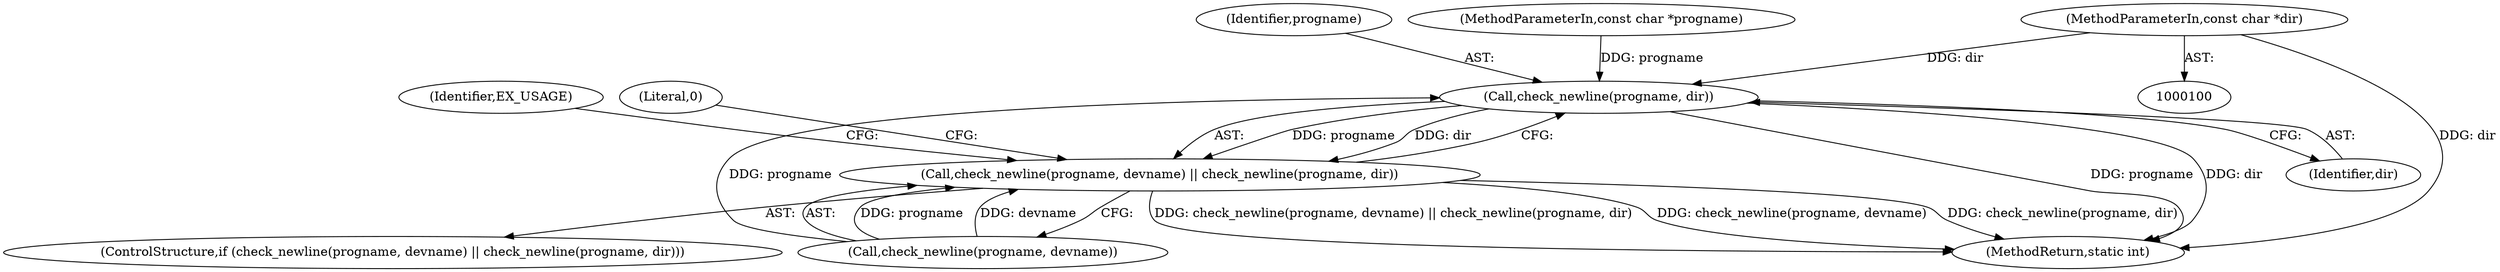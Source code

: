 digraph "0_samba_1e7a32924b22d1f786b6f490ce8590656f578f91@pointer" {
"1000103" [label="(MethodParameterIn,const char *dir)"];
"1000110" [label="(Call,check_newline(progname, dir))"];
"1000106" [label="(Call,check_newline(progname, devname) || check_newline(progname, dir))"];
"1000114" [label="(Identifier,EX_USAGE)"];
"1000110" [label="(Call,check_newline(progname, dir))"];
"1000103" [label="(MethodParameterIn,const char *dir)"];
"1000111" [label="(Identifier,progname)"];
"1000107" [label="(Call,check_newline(progname, devname))"];
"1000117" [label="(MethodReturn,static int)"];
"1000106" [label="(Call,check_newline(progname, devname) || check_newline(progname, dir))"];
"1000112" [label="(Identifier,dir)"];
"1000101" [label="(MethodParameterIn,const char *progname)"];
"1000105" [label="(ControlStructure,if (check_newline(progname, devname) || check_newline(progname, dir)))"];
"1000116" [label="(Literal,0)"];
"1000103" -> "1000100"  [label="AST: "];
"1000103" -> "1000117"  [label="DDG: dir"];
"1000103" -> "1000110"  [label="DDG: dir"];
"1000110" -> "1000106"  [label="AST: "];
"1000110" -> "1000112"  [label="CFG: "];
"1000111" -> "1000110"  [label="AST: "];
"1000112" -> "1000110"  [label="AST: "];
"1000106" -> "1000110"  [label="CFG: "];
"1000110" -> "1000117"  [label="DDG: progname"];
"1000110" -> "1000117"  [label="DDG: dir"];
"1000110" -> "1000106"  [label="DDG: progname"];
"1000110" -> "1000106"  [label="DDG: dir"];
"1000107" -> "1000110"  [label="DDG: progname"];
"1000101" -> "1000110"  [label="DDG: progname"];
"1000106" -> "1000105"  [label="AST: "];
"1000106" -> "1000107"  [label="CFG: "];
"1000107" -> "1000106"  [label="AST: "];
"1000114" -> "1000106"  [label="CFG: "];
"1000116" -> "1000106"  [label="CFG: "];
"1000106" -> "1000117"  [label="DDG: check_newline(progname, devname)"];
"1000106" -> "1000117"  [label="DDG: check_newline(progname, dir)"];
"1000106" -> "1000117"  [label="DDG: check_newline(progname, devname) || check_newline(progname, dir)"];
"1000107" -> "1000106"  [label="DDG: progname"];
"1000107" -> "1000106"  [label="DDG: devname"];
}
